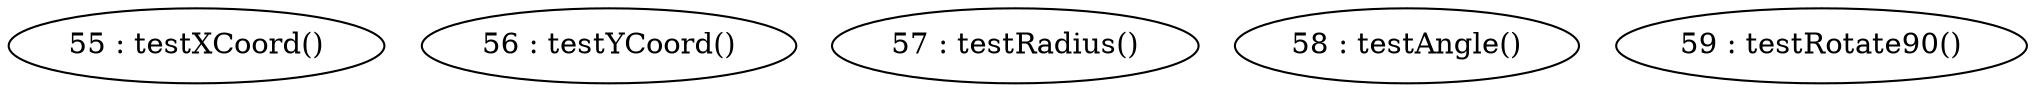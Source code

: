 digraph G {
"55 : testXCoord()"
"56 : testYCoord()"
"57 : testRadius()"
"58 : testAngle()"
"59 : testRotate90()"
}